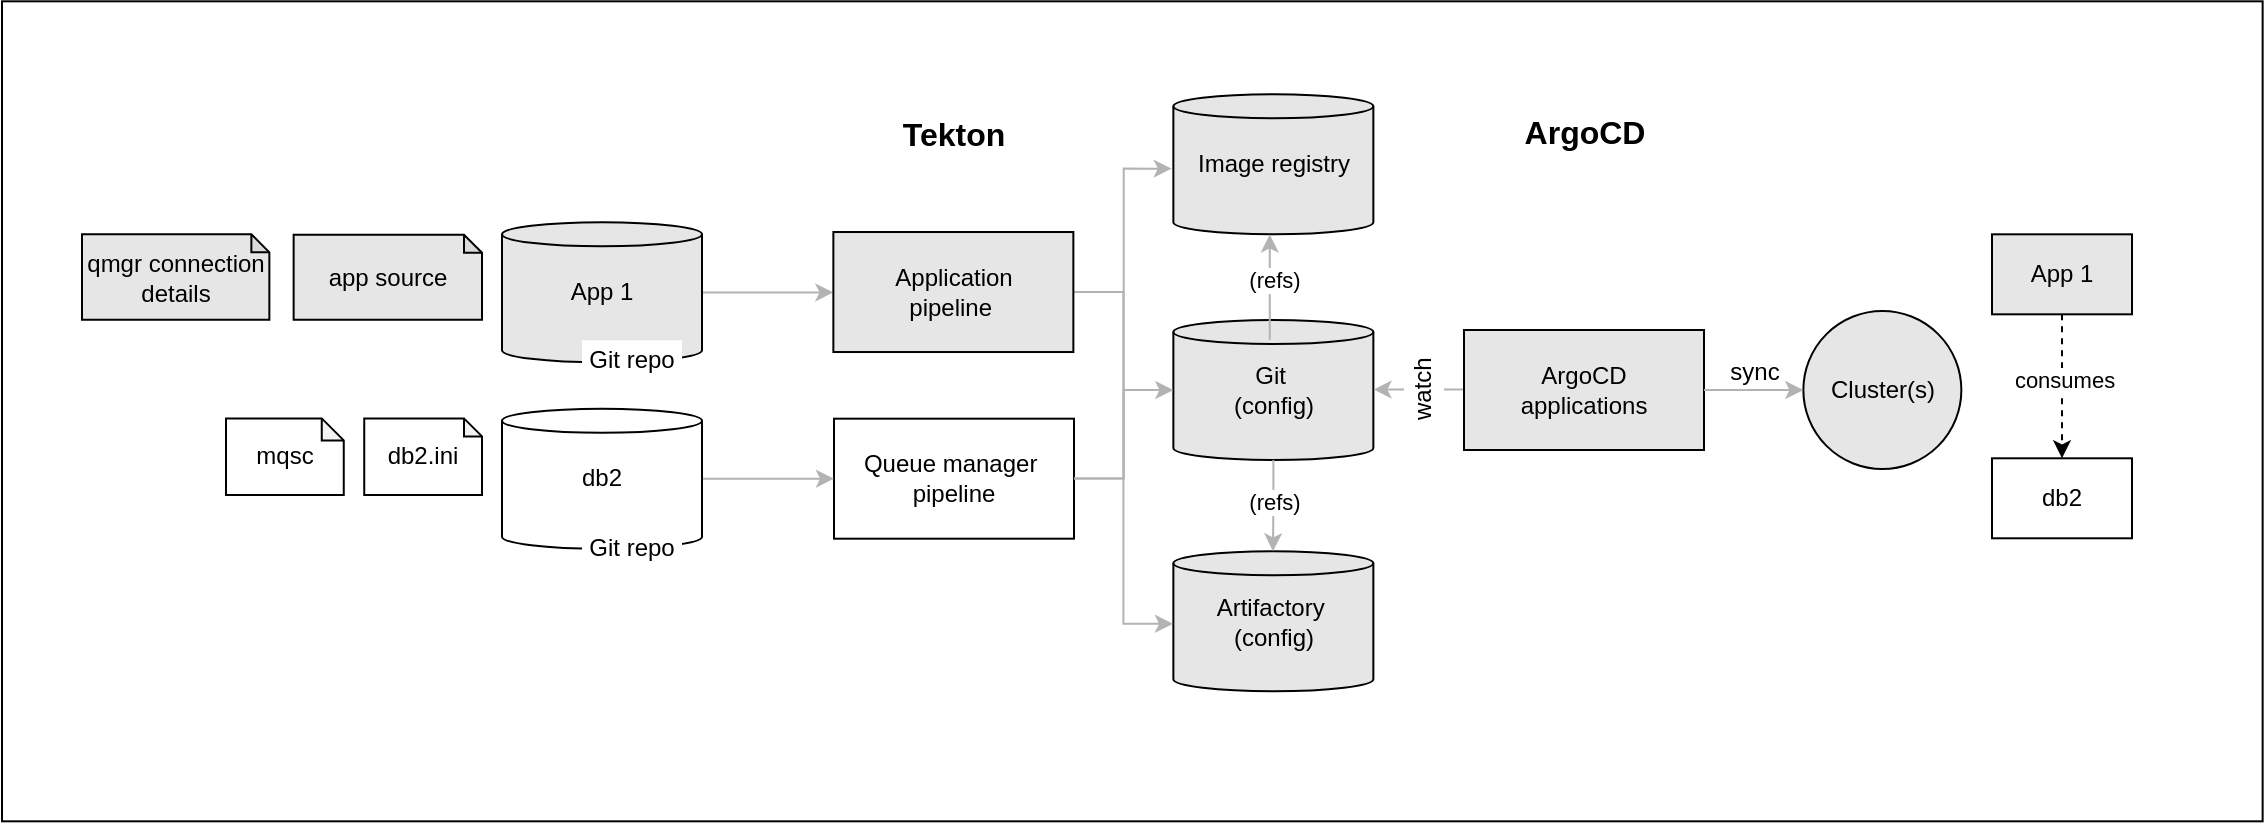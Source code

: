 <mxfile>
    <diagram id="UTinChKDrVvf448LVd9W" name="Page-1">
        <mxGraphModel dx="-383" dy="308" grid="1" gridSize="10" guides="1" tooltips="1" connect="1" arrows="1" fold="1" page="1" pageScale="1" pageWidth="827" pageHeight="1169" math="0" shadow="0">
            <root>
                <mxCell id="0"/>
                <mxCell id="1" parent="0"/>
                <mxCell id="7EbdtZ1wX-9lele891Sm-1" value="" style="rounded=0;whiteSpace=wrap;html=1;strokeWidth=1;fillColor=none;" parent="1" vertex="1">
                    <mxGeometry x="1180" y="780.66" width="1130.32" height="410" as="geometry"/>
                </mxCell>
                <mxCell id="7EbdtZ1wX-9lele891Sm-2" value="Queue manager&amp;nbsp;&lt;br&gt;pipeline" style="rounded=0;whiteSpace=wrap;html=1;strokeWidth=1;fillColor=#ffffff;fontSize=12;fontColor=#000000;" parent="1" vertex="1">
                    <mxGeometry x="1596" y="989.34" width="120" height="60" as="geometry"/>
                </mxCell>
                <mxCell id="7EbdtZ1wX-9lele891Sm-3" value="Image registry" style="shape=cylinder2;whiteSpace=wrap;html=1;boundedLbl=1;backgroundOutline=1;size=6.0;strokeWidth=1;fontSize=12;fontColor=#000000;fillColor=#E6E6E6;" parent="1" vertex="1">
                    <mxGeometry x="1765.68" y="827.16" width="100" height="70" as="geometry"/>
                </mxCell>
                <mxCell id="7EbdtZ1wX-9lele891Sm-4" style="edgeStyle=orthogonalEdgeStyle;rounded=0;orthogonalLoop=1;jettySize=auto;html=1;entryX=-0.008;entryY=0.531;entryDx=0;entryDy=0;entryPerimeter=0;strokeColor=#B3B3B3;fontSize=12;fontColor=#000000;" parent="1" source="7EbdtZ1wX-9lele891Sm-2" target="7EbdtZ1wX-9lele891Sm-3" edge="1">
                    <mxGeometry relative="1" as="geometry"/>
                </mxCell>
                <mxCell id="7EbdtZ1wX-9lele891Sm-5" value="Git&amp;nbsp;&lt;br&gt;(config)" style="shape=cylinder2;whiteSpace=wrap;html=1;boundedLbl=1;backgroundOutline=1;size=6.0;strokeWidth=1;fontSize=12;fontColor=#000000;fillColor=#E6E6E6;" parent="1" vertex="1">
                    <mxGeometry x="1765.68" y="940.0" width="100" height="70" as="geometry"/>
                </mxCell>
                <mxCell id="7EbdtZ1wX-9lele891Sm-6" style="edgeStyle=orthogonalEdgeStyle;rounded=0;orthogonalLoop=1;jettySize=auto;html=1;strokeColor=#B3B3B3;fontSize=12;fontColor=#000000;" parent="1" source="7EbdtZ1wX-9lele891Sm-2" target="7EbdtZ1wX-9lele891Sm-5" edge="1">
                    <mxGeometry relative="1" as="geometry"/>
                </mxCell>
                <mxCell id="7EbdtZ1wX-9lele891Sm-7" style="edgeStyle=orthogonalEdgeStyle;rounded=0;orthogonalLoop=1;jettySize=auto;html=1;strokeColor=#B3B3B3;fontSize=12;fontColor=#000000;entryX=1.001;entryY=0.497;entryDx=0;entryDy=0;entryPerimeter=0;" parent="1" source="7EbdtZ1wX-9lele891Sm-9" target="7EbdtZ1wX-9lele891Sm-5" edge="1">
                    <mxGeometry relative="1" as="geometry">
                        <mxPoint x="1870" y="975" as="targetPoint"/>
                        <Array as="points">
                            <mxPoint x="1888" y="975"/>
                        </Array>
                    </mxGeometry>
                </mxCell>
                <mxCell id="7EbdtZ1wX-9lele891Sm-9" value="ArgoCD&lt;br&gt;applications" style="rounded=0;whiteSpace=wrap;html=1;strokeWidth=1;fontSize=12;fontColor=#000000;fillColor=#E6E6E6;" parent="1" vertex="1">
                    <mxGeometry x="1911" y="945.0" width="120" height="60" as="geometry"/>
                </mxCell>
                <mxCell id="7EbdtZ1wX-9lele891Sm-10" value="Cluster(s)" style="ellipse;whiteSpace=wrap;html=1;aspect=fixed;strokeWidth=1;fontSize=12;fontColor=#000000;fillColor=#E6E6E6;" parent="1" vertex="1">
                    <mxGeometry x="2080.68" y="935.5" width="79" height="79" as="geometry"/>
                </mxCell>
                <mxCell id="7EbdtZ1wX-9lele891Sm-11" value="sync" style="edgeStyle=orthogonalEdgeStyle;rounded=0;orthogonalLoop=1;jettySize=auto;html=1;strokeColor=#B3B3B3;fontSize=12;fontColor=#000000;verticalAlign=bottom;labelPosition=center;verticalLabelPosition=top;align=center;" parent="1" source="7EbdtZ1wX-9lele891Sm-9" target="7EbdtZ1wX-9lele891Sm-10" edge="1">
                    <mxGeometry relative="1" as="geometry"/>
                </mxCell>
                <mxCell id="7EbdtZ1wX-9lele891Sm-12" value="Tekton" style="text;html=1;strokeColor=none;fillColor=none;align=center;verticalAlign=middle;whiteSpace=wrap;rounded=0;fontSize=16;fontColor=#000000;fontStyle=1" parent="1" vertex="1">
                    <mxGeometry x="1635.68" y="837" width="40" height="20" as="geometry"/>
                </mxCell>
                <mxCell id="7EbdtZ1wX-9lele891Sm-13" value="ArgoCD" style="text;html=1;strokeColor=none;fillColor=none;align=center;verticalAlign=middle;whiteSpace=wrap;rounded=0;fontSize=16;fontColor=#000000;fontStyle=1" parent="1" vertex="1">
                    <mxGeometry x="1926.75" y="836.01" width="88.5" height="20" as="geometry"/>
                </mxCell>
                <mxCell id="7EbdtZ1wX-9lele891Sm-15" value="Artifactory&amp;nbsp;&lt;br&gt;(config)" style="shape=cylinder2;whiteSpace=wrap;html=1;boundedLbl=1;backgroundOutline=1;size=6.0;strokeWidth=1;fontSize=12;fontColor=#000000;fillColor=#E6E6E6;" parent="1" vertex="1">
                    <mxGeometry x="1765.68" y="1055.66" width="100" height="70" as="geometry"/>
                </mxCell>
                <mxCell id="7EbdtZ1wX-9lele891Sm-16" style="edgeStyle=orthogonalEdgeStyle;rounded=0;orthogonalLoop=1;jettySize=auto;html=1;startArrow=none;endArrow=classic;strokeColor=#B3B3B3;fontFamily=Helvetica;fontColor=#000000;entryX=-0.002;entryY=0.518;entryDx=0;entryDy=0;entryPerimeter=0;fontSize=12;exitX=1;exitY=0.5;exitDx=0;exitDy=0;" parent="1" source="7EbdtZ1wX-9lele891Sm-33" target="7EbdtZ1wX-9lele891Sm-15" edge="1">
                    <mxGeometry relative="1" as="geometry"/>
                </mxCell>
                <mxCell id="7EbdtZ1wX-9lele891Sm-17" style="edgeStyle=orthogonalEdgeStyle;rounded=0;orthogonalLoop=1;jettySize=auto;html=1;startArrow=none;endArrow=classic;strokeColor=#B3B3B3;fontFamily=Helvetica;fontColor=#000000;fontSize=12;endFill=1;entryX=0.498;entryY=0;entryDx=0;entryDy=0;entryPerimeter=0;" parent="1" source="7EbdtZ1wX-9lele891Sm-5" target="7EbdtZ1wX-9lele891Sm-15" edge="1">
                    <mxGeometry relative="1" as="geometry">
                        <mxPoint x="1815.68" y="1045.66" as="targetPoint"/>
                    </mxGeometry>
                </mxCell>
                <mxCell id="7EbdtZ1wX-9lele891Sm-18" value="&amp;nbsp;(refs)&amp;nbsp;" style="edgeLabel;html=1;align=center;verticalAlign=middle;resizable=0;points=[];fontFamily=Helvetica;fontColor=#000000;" parent="7EbdtZ1wX-9lele891Sm-17" vertex="1" connectable="0">
                    <mxGeometry x="0.659" relative="1" as="geometry">
                        <mxPoint x="0.2" y="-17.18" as="offset"/>
                    </mxGeometry>
                </mxCell>
                <mxCell id="7EbdtZ1wX-9lele891Sm-19" style="edgeStyle=orthogonalEdgeStyle;rounded=0;orthogonalLoop=1;jettySize=auto;html=1;entryX=0;entryY=0.5;entryDx=0;entryDy=0;fillColor=#f5f5f5;strokeColor=#B3B3B3;" parent="1" source="7EbdtZ1wX-9lele891Sm-20" target="7EbdtZ1wX-9lele891Sm-2" edge="1">
                    <mxGeometry relative="1" as="geometry"/>
                </mxCell>
                <mxCell id="7EbdtZ1wX-9lele891Sm-20" value="db2" style="shape=cylinder2;whiteSpace=wrap;html=1;boundedLbl=1;backgroundOutline=1;size=6.0;strokeWidth=1;fillColor=#ffffff;fontSize=12;fontColor=#000000;" parent="1" vertex="1">
                    <mxGeometry x="1430" y="984.33" width="100" height="70" as="geometry"/>
                </mxCell>
                <mxCell id="7EbdtZ1wX-9lele891Sm-34" style="edgeStyle=orthogonalEdgeStyle;rounded=0;orthogonalLoop=1;jettySize=auto;html=1;fillColor=#f5f5f5;strokeColor=#b3b3b3;" parent="1" source="7EbdtZ1wX-9lele891Sm-22" target="7EbdtZ1wX-9lele891Sm-33" edge="1">
                    <mxGeometry relative="1" as="geometry">
                        <Array as="points">
                            <mxPoint x="1580" y="926"/>
                            <mxPoint x="1580" y="926"/>
                        </Array>
                    </mxGeometry>
                </mxCell>
                <mxCell id="7EbdtZ1wX-9lele891Sm-22" value="App 1" style="shape=cylinder2;whiteSpace=wrap;html=1;boundedLbl=1;backgroundOutline=1;size=6.0;strokeWidth=1;fontSize=12;fontColor=#000000;fillColor=#E6E6E6;" parent="1" vertex="1">
                    <mxGeometry x="1430" y="891.16" width="100" height="70" as="geometry"/>
                </mxCell>
                <mxCell id="7EbdtZ1wX-9lele891Sm-23" value="qmgr connection details" style="shape=note;whiteSpace=wrap;html=1;backgroundOutline=1;darkOpacity=0.05;size=9;fillColor=#E6E6E6;" parent="1" vertex="1">
                    <mxGeometry x="1220" y="897.16" width="93.68" height="42.71" as="geometry"/>
                </mxCell>
                <mxCell id="7EbdtZ1wX-9lele891Sm-24" value="Git repo" style="text;html=1;align=center;verticalAlign=middle;whiteSpace=wrap;rounded=0;fillColor=#ffffff;" parent="1" vertex="1">
                    <mxGeometry x="1470" y="950.16" width="50" height="20" as="geometry"/>
                </mxCell>
                <mxCell id="7EbdtZ1wX-9lele891Sm-25" value="mqsc" style="shape=note;whiteSpace=wrap;html=1;backgroundOutline=1;darkOpacity=0.05;fillColor=none;size=11;" parent="1" vertex="1">
                    <mxGeometry x="1292" y="989.19" width="58.878" height="38.273" as="geometry"/>
                </mxCell>
                <mxCell id="7EbdtZ1wX-9lele891Sm-26" value="db2.ini" style="shape=note;whiteSpace=wrap;html=1;backgroundOutline=1;darkOpacity=0.05;fillColor=none;size=9;" parent="1" vertex="1">
                    <mxGeometry x="1361.122" y="989.19" width="58.878" height="38.273" as="geometry"/>
                </mxCell>
                <mxCell id="7EbdtZ1wX-9lele891Sm-27" value="app source" style="shape=note;whiteSpace=wrap;html=1;backgroundOutline=1;darkOpacity=0.05;size=9;fillColor=#E6E6E6;" parent="1" vertex="1">
                    <mxGeometry x="1325.82" y="897.37" width="94.18" height="42.5" as="geometry"/>
                </mxCell>
                <mxCell id="7EbdtZ1wX-9lele891Sm-28" value="db2" style="rounded=0;whiteSpace=wrap;html=1;fillColor=#ffffff;" parent="1" vertex="1">
                    <mxGeometry x="2175" y="1009.15" width="70" height="40" as="geometry"/>
                </mxCell>
                <mxCell id="7EbdtZ1wX-9lele891Sm-29" style="edgeStyle=orthogonalEdgeStyle;rounded=0;orthogonalLoop=1;jettySize=auto;html=1;dashed=1;" parent="1" source="7EbdtZ1wX-9lele891Sm-31" target="7EbdtZ1wX-9lele891Sm-28" edge="1">
                    <mxGeometry relative="1" as="geometry"/>
                </mxCell>
                <mxCell id="7EbdtZ1wX-9lele891Sm-30" value="consumes" style="edgeLabel;html=1;align=center;verticalAlign=middle;resizable=0;points=[];" parent="7EbdtZ1wX-9lele891Sm-29" vertex="1" connectable="0">
                    <mxGeometry x="-0.088" y="1" relative="1" as="geometry">
                        <mxPoint as="offset"/>
                    </mxGeometry>
                </mxCell>
                <mxCell id="7EbdtZ1wX-9lele891Sm-31" value="App 1" style="rounded=0;whiteSpace=wrap;html=1;fillColor=#E6E6E6;" parent="1" vertex="1">
                    <mxGeometry x="2175" y="897.16" width="70" height="40" as="geometry"/>
                </mxCell>
                <mxCell id="7EbdtZ1wX-9lele891Sm-32" value="Git repo" style="text;html=1;align=center;verticalAlign=middle;whiteSpace=wrap;rounded=0;fillColor=#ffffff;" parent="1" vertex="1">
                    <mxGeometry x="1470" y="1044.33" width="50" height="20" as="geometry"/>
                </mxCell>
                <mxCell id="7EbdtZ1wX-9lele891Sm-33" value="Application &lt;br&gt;pipeline&amp;nbsp;" style="rounded=0;whiteSpace=wrap;html=1;strokeWidth=1;fontSize=12;fontColor=#000000;fillColor=#E6E6E6;" parent="1" vertex="1">
                    <mxGeometry x="1595.68" y="896.01" width="120" height="60" as="geometry"/>
                </mxCell>
                <mxCell id="7EbdtZ1wX-9lele891Sm-14" value="watch" style="text;html=1;strokeColor=none;align=center;verticalAlign=middle;whiteSpace=wrap;rounded=0;fontSize=12;rotation=-90;fillColor=#ffffff;" parent="1" vertex="1">
                    <mxGeometry x="1871" y="964.33" width="40" height="20" as="geometry"/>
                </mxCell>
                <mxCell id="7EbdtZ1wX-9lele891Sm-37" style="edgeStyle=orthogonalEdgeStyle;rounded=0;orthogonalLoop=1;jettySize=auto;html=1;startArrow=none;endArrow=classic;strokeColor=#B3B3B3;fontFamily=Helvetica;fontColor=#000000;fontSize=12;endFill=1;entryX=0.482;entryY=1.001;entryDx=0;entryDy=0;entryPerimeter=0;exitX=0.482;exitY=0.143;exitDx=0;exitDy=0;exitPerimeter=0;" parent="1" source="7EbdtZ1wX-9lele891Sm-5" target="7EbdtZ1wX-9lele891Sm-3" edge="1">
                    <mxGeometry relative="1" as="geometry">
                        <mxPoint x="1825.48" y="1065.66" as="targetPoint"/>
                        <mxPoint x="1814" y="940" as="sourcePoint"/>
                    </mxGeometry>
                </mxCell>
                <mxCell id="7EbdtZ1wX-9lele891Sm-38" value="&amp;nbsp;(refs)&amp;nbsp;" style="edgeLabel;html=1;align=center;verticalAlign=middle;resizable=0;points=[];fontFamily=Helvetica;fontColor=#000000;" parent="7EbdtZ1wX-9lele891Sm-37" vertex="1" connectable="0">
                    <mxGeometry x="0.659" relative="1" as="geometry">
                        <mxPoint x="1.8" y="13.88" as="offset"/>
                    </mxGeometry>
                </mxCell>
            </root>
        </mxGraphModel>
    </diagram>
</mxfile>